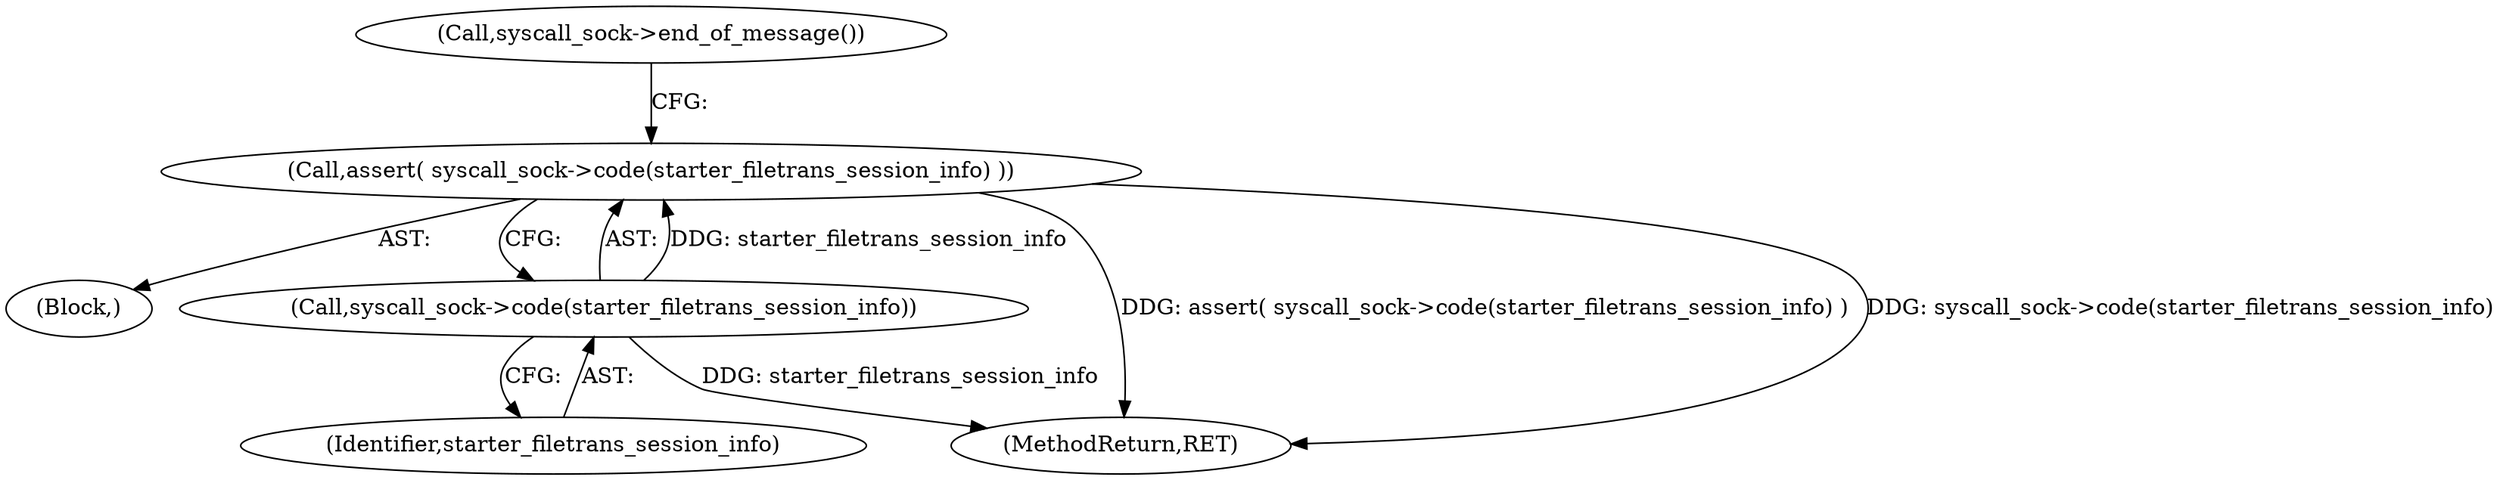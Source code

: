 digraph "0_htcondor_5e5571d1a431eb3c61977b6dd6ec90186ef79867_4@API" {
"1001935" [label="(Call,assert( syscall_sock->code(starter_filetrans_session_info) ))"];
"1001936" [label="(Call,syscall_sock->code(starter_filetrans_session_info))"];
"1001935" [label="(Call,assert( syscall_sock->code(starter_filetrans_session_info) ))"];
"1001913" [label="(Block,)"];
"1001937" [label="(Identifier,starter_filetrans_session_info)"];
"1001936" [label="(Call,syscall_sock->code(starter_filetrans_session_info))"];
"1001939" [label="(Call,syscall_sock->end_of_message())"];
"1002472" [label="(MethodReturn,RET)"];
"1001935" -> "1001913"  [label="AST: "];
"1001935" -> "1001936"  [label="CFG: "];
"1001936" -> "1001935"  [label="AST: "];
"1001939" -> "1001935"  [label="CFG: "];
"1001935" -> "1002472"  [label="DDG: assert( syscall_sock->code(starter_filetrans_session_info) )"];
"1001935" -> "1002472"  [label="DDG: syscall_sock->code(starter_filetrans_session_info)"];
"1001936" -> "1001935"  [label="DDG: starter_filetrans_session_info"];
"1001936" -> "1001937"  [label="CFG: "];
"1001937" -> "1001936"  [label="AST: "];
"1001936" -> "1002472"  [label="DDG: starter_filetrans_session_info"];
}
